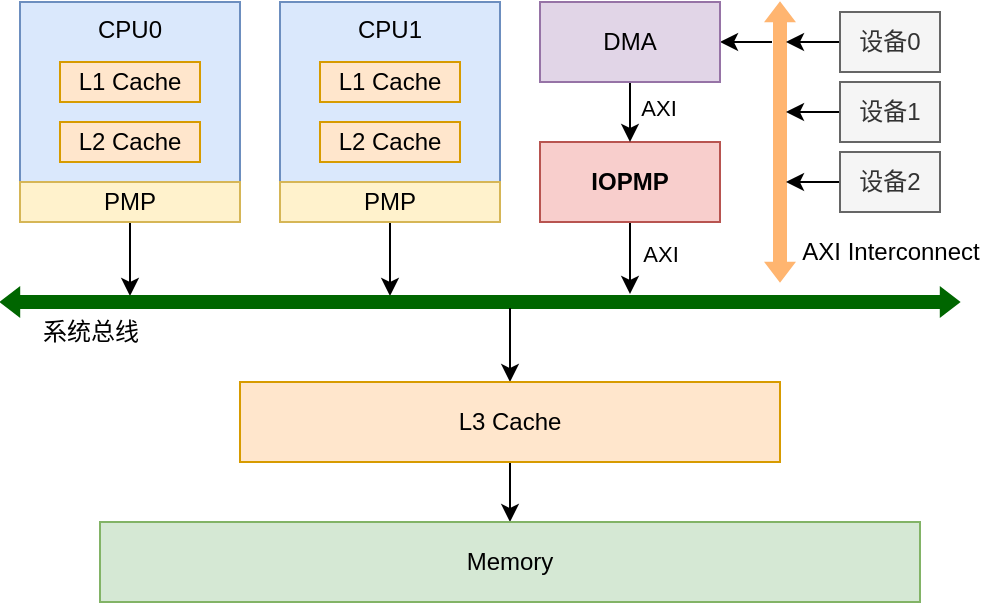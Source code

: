 <mxfile version="26.2.14">
  <diagram name="第 1 页" id="QCS8CQ8ZkW2pabMfx1LJ">
    <mxGraphModel dx="783" dy="530" grid="1" gridSize="10" guides="1" tooltips="1" connect="1" arrows="1" fold="1" page="1" pageScale="1" pageWidth="827" pageHeight="1169" math="0" shadow="0">
      <root>
        <mxCell id="0" />
        <mxCell id="1" parent="0" />
        <mxCell id="I_MQHrugHJeuvMMWOey2-10" value="" style="group" vertex="1" connectable="0" parent="1">
          <mxGeometry x="210" y="210" width="110" height="110" as="geometry" />
        </mxCell>
        <mxCell id="I_MQHrugHJeuvMMWOey2-3" value="CPU0" style="rounded=0;whiteSpace=wrap;html=1;verticalAlign=top;fillColor=#dae8fc;strokeColor=#6c8ebf;" vertex="1" parent="I_MQHrugHJeuvMMWOey2-10">
          <mxGeometry width="110" height="90" as="geometry" />
        </mxCell>
        <mxCell id="I_MQHrugHJeuvMMWOey2-17" style="edgeStyle=orthogonalEdgeStyle;rounded=0;orthogonalLoop=1;jettySize=auto;html=1;" edge="1" parent="I_MQHrugHJeuvMMWOey2-10" source="I_MQHrugHJeuvMMWOey2-4">
          <mxGeometry relative="1" as="geometry">
            <mxPoint x="55" y="147" as="targetPoint" />
          </mxGeometry>
        </mxCell>
        <mxCell id="I_MQHrugHJeuvMMWOey2-4" value="PMP" style="rounded=0;whiteSpace=wrap;html=1;fillColor=#fff2cc;strokeColor=#d6b656;" vertex="1" parent="I_MQHrugHJeuvMMWOey2-10">
          <mxGeometry y="90" width="110" height="20" as="geometry" />
        </mxCell>
        <mxCell id="I_MQHrugHJeuvMMWOey2-6" value="L1 Cache" style="rounded=0;whiteSpace=wrap;html=1;fillColor=#ffe6cc;strokeColor=#d79b00;" vertex="1" parent="I_MQHrugHJeuvMMWOey2-10">
          <mxGeometry x="20" y="30" width="70" height="20" as="geometry" />
        </mxCell>
        <mxCell id="I_MQHrugHJeuvMMWOey2-7" value="L2 Cache" style="rounded=0;whiteSpace=wrap;html=1;fillColor=#ffe6cc;strokeColor=#d79b00;" vertex="1" parent="I_MQHrugHJeuvMMWOey2-10">
          <mxGeometry x="20" y="60" width="70" height="20" as="geometry" />
        </mxCell>
        <mxCell id="I_MQHrugHJeuvMMWOey2-11" value="" style="group" vertex="1" connectable="0" parent="1">
          <mxGeometry x="340" y="210" width="110" height="110" as="geometry" />
        </mxCell>
        <mxCell id="I_MQHrugHJeuvMMWOey2-12" value="CPU1" style="rounded=0;whiteSpace=wrap;html=1;verticalAlign=top;fillColor=#dae8fc;strokeColor=#6c8ebf;" vertex="1" parent="I_MQHrugHJeuvMMWOey2-11">
          <mxGeometry width="110" height="90" as="geometry" />
        </mxCell>
        <mxCell id="I_MQHrugHJeuvMMWOey2-19" style="edgeStyle=orthogonalEdgeStyle;rounded=0;orthogonalLoop=1;jettySize=auto;html=1;" edge="1" parent="I_MQHrugHJeuvMMWOey2-11" source="I_MQHrugHJeuvMMWOey2-13">
          <mxGeometry relative="1" as="geometry">
            <mxPoint x="55" y="147" as="targetPoint" />
          </mxGeometry>
        </mxCell>
        <mxCell id="I_MQHrugHJeuvMMWOey2-13" value="PMP" style="rounded=0;whiteSpace=wrap;html=1;fillColor=#fff2cc;strokeColor=#d6b656;" vertex="1" parent="I_MQHrugHJeuvMMWOey2-11">
          <mxGeometry y="90" width="110" height="20" as="geometry" />
        </mxCell>
        <mxCell id="I_MQHrugHJeuvMMWOey2-14" value="L1 Cache" style="rounded=0;whiteSpace=wrap;html=1;fillColor=#ffe6cc;strokeColor=#d79b00;" vertex="1" parent="I_MQHrugHJeuvMMWOey2-11">
          <mxGeometry x="20" y="30" width="70" height="20" as="geometry" />
        </mxCell>
        <mxCell id="I_MQHrugHJeuvMMWOey2-15" value="L2 Cache" style="rounded=0;whiteSpace=wrap;html=1;fillColor=#ffe6cc;strokeColor=#d79b00;" vertex="1" parent="I_MQHrugHJeuvMMWOey2-11">
          <mxGeometry x="20" y="60" width="70" height="20" as="geometry" />
        </mxCell>
        <mxCell id="I_MQHrugHJeuvMMWOey2-16" value="" style="shape=flexArrow;endArrow=classic;startArrow=classic;html=1;rounded=0;width=6;endSize=2.701;targetPerimeterSpacing=0;endWidth=6.966;startWidth=6.966;startSize=2.701;fillColor=#006600;strokeColor=#006600;" edge="1" parent="1">
          <mxGeometry width="100" height="100" relative="1" as="geometry">
            <mxPoint x="200" y="360" as="sourcePoint" />
            <mxPoint x="680" y="360" as="targetPoint" />
          </mxGeometry>
        </mxCell>
        <mxCell id="I_MQHrugHJeuvMMWOey2-20" value="系统总线" style="text;html=1;align=center;verticalAlign=middle;resizable=0;points=[];autosize=1;strokeColor=none;fillColor=none;" vertex="1" parent="1">
          <mxGeometry x="210" y="360" width="70" height="30" as="geometry" />
        </mxCell>
        <mxCell id="I_MQHrugHJeuvMMWOey2-28" style="edgeStyle=orthogonalEdgeStyle;rounded=0;orthogonalLoop=1;jettySize=auto;html=1;startArrow=classic;startFill=1;endArrow=none;endFill=1;" edge="1" parent="1" source="I_MQHrugHJeuvMMWOey2-27">
          <mxGeometry relative="1" as="geometry">
            <mxPoint x="455" y="363" as="targetPoint" />
          </mxGeometry>
        </mxCell>
        <mxCell id="I_MQHrugHJeuvMMWOey2-30" style="edgeStyle=orthogonalEdgeStyle;rounded=0;orthogonalLoop=1;jettySize=auto;html=1;entryX=0.5;entryY=0;entryDx=0;entryDy=0;" edge="1" parent="1" source="I_MQHrugHJeuvMMWOey2-27" target="I_MQHrugHJeuvMMWOey2-29">
          <mxGeometry relative="1" as="geometry" />
        </mxCell>
        <mxCell id="I_MQHrugHJeuvMMWOey2-27" value="L3 Cache" style="rounded=0;whiteSpace=wrap;html=1;fillColor=#ffe6cc;strokeColor=#d79b00;" vertex="1" parent="1">
          <mxGeometry x="320" y="400" width="270" height="40" as="geometry" />
        </mxCell>
        <mxCell id="I_MQHrugHJeuvMMWOey2-29" value="Memory" style="rounded=0;whiteSpace=wrap;html=1;fillColor=#d5e8d4;strokeColor=#82b366;" vertex="1" parent="1">
          <mxGeometry x="250" y="470" width="410" height="40" as="geometry" />
        </mxCell>
        <mxCell id="I_MQHrugHJeuvMMWOey2-34" style="edgeStyle=orthogonalEdgeStyle;rounded=0;orthogonalLoop=1;jettySize=auto;html=1;" edge="1" parent="1" source="I_MQHrugHJeuvMMWOey2-32">
          <mxGeometry relative="1" as="geometry">
            <mxPoint x="515" y="356" as="targetPoint" />
          </mxGeometry>
        </mxCell>
        <mxCell id="I_MQHrugHJeuvMMWOey2-39" value="AXI" style="edgeLabel;html=1;align=center;verticalAlign=middle;resizable=0;points=[];" vertex="1" connectable="0" parent="I_MQHrugHJeuvMMWOey2-34">
          <mxGeometry x="-0.116" y="2" relative="1" as="geometry">
            <mxPoint x="13" as="offset" />
          </mxGeometry>
        </mxCell>
        <mxCell id="I_MQHrugHJeuvMMWOey2-32" value="IOPMP" style="rounded=0;whiteSpace=wrap;html=1;fillColor=#f8cecc;strokeColor=#b85450;fontStyle=1" vertex="1" parent="1">
          <mxGeometry x="470" y="280" width="90" height="40" as="geometry" />
        </mxCell>
        <mxCell id="I_MQHrugHJeuvMMWOey2-37" style="edgeStyle=orthogonalEdgeStyle;rounded=0;orthogonalLoop=1;jettySize=auto;html=1;entryX=0.5;entryY=0;entryDx=0;entryDy=0;" edge="1" parent="1" source="I_MQHrugHJeuvMMWOey2-35" target="I_MQHrugHJeuvMMWOey2-32">
          <mxGeometry relative="1" as="geometry" />
        </mxCell>
        <mxCell id="I_MQHrugHJeuvMMWOey2-38" value="AXI" style="edgeLabel;html=1;align=center;verticalAlign=middle;resizable=0;points=[];" vertex="1" connectable="0" parent="I_MQHrugHJeuvMMWOey2-37">
          <mxGeometry x="-0.477" relative="1" as="geometry">
            <mxPoint x="14" as="offset" />
          </mxGeometry>
        </mxCell>
        <mxCell id="I_MQHrugHJeuvMMWOey2-45" style="edgeStyle=orthogonalEdgeStyle;rounded=0;orthogonalLoop=1;jettySize=auto;html=1;endArrow=none;startFill=1;startArrow=classic;" edge="1" parent="1" source="I_MQHrugHJeuvMMWOey2-35">
          <mxGeometry relative="1" as="geometry">
            <mxPoint x="586" y="230" as="targetPoint" />
          </mxGeometry>
        </mxCell>
        <mxCell id="I_MQHrugHJeuvMMWOey2-35" value="DMA" style="rounded=0;whiteSpace=wrap;html=1;fillColor=#e1d5e7;strokeColor=#9673a6;fontStyle=0" vertex="1" parent="1">
          <mxGeometry x="470" y="210" width="90" height="40" as="geometry" />
        </mxCell>
        <mxCell id="I_MQHrugHJeuvMMWOey2-44" value="" style="shape=flexArrow;endArrow=classic;startArrow=classic;html=1;rounded=0;width=6;endSize=2.701;targetPerimeterSpacing=0;endWidth=6.966;startWidth=6.966;startSize=2.701;fillColor=light-dark(#FFB570,#6FC76F);strokeColor=#FFB570;" edge="1" parent="1">
          <mxGeometry width="100" height="100" relative="1" as="geometry">
            <mxPoint x="590" y="210" as="sourcePoint" />
            <mxPoint x="590" y="350" as="targetPoint" />
          </mxGeometry>
        </mxCell>
        <mxCell id="I_MQHrugHJeuvMMWOey2-47" style="edgeStyle=orthogonalEdgeStyle;rounded=0;orthogonalLoop=1;jettySize=auto;html=1;exitX=0;exitY=0.5;exitDx=0;exitDy=0;" edge="1" parent="1" source="I_MQHrugHJeuvMMWOey2-46">
          <mxGeometry relative="1" as="geometry">
            <mxPoint x="593" y="230" as="targetPoint" />
          </mxGeometry>
        </mxCell>
        <mxCell id="I_MQHrugHJeuvMMWOey2-46" value="设备0" style="rounded=0;whiteSpace=wrap;html=1;fillColor=#f5f5f5;strokeColor=#666666;fontColor=#333333;" vertex="1" parent="1">
          <mxGeometry x="620" y="215" width="50" height="30" as="geometry" />
        </mxCell>
        <mxCell id="I_MQHrugHJeuvMMWOey2-51" style="edgeStyle=orthogonalEdgeStyle;rounded=0;orthogonalLoop=1;jettySize=auto;html=1;exitX=0;exitY=0.5;exitDx=0;exitDy=0;" edge="1" parent="1" source="I_MQHrugHJeuvMMWOey2-52">
          <mxGeometry relative="1" as="geometry">
            <mxPoint x="593" y="265" as="targetPoint" />
          </mxGeometry>
        </mxCell>
        <mxCell id="I_MQHrugHJeuvMMWOey2-52" value="设备1" style="rounded=0;whiteSpace=wrap;html=1;fillColor=#f5f5f5;fontColor=#333333;strokeColor=#666666;" vertex="1" parent="1">
          <mxGeometry x="620" y="250" width="50" height="30" as="geometry" />
        </mxCell>
        <mxCell id="I_MQHrugHJeuvMMWOey2-53" style="edgeStyle=orthogonalEdgeStyle;rounded=0;orthogonalLoop=1;jettySize=auto;html=1;exitX=0;exitY=0.5;exitDx=0;exitDy=0;" edge="1" parent="1" source="I_MQHrugHJeuvMMWOey2-54">
          <mxGeometry relative="1" as="geometry">
            <mxPoint x="593" y="300" as="targetPoint" />
          </mxGeometry>
        </mxCell>
        <mxCell id="I_MQHrugHJeuvMMWOey2-54" value="设备2" style="rounded=0;whiteSpace=wrap;html=1;fillColor=#f5f5f5;fontColor=#333333;strokeColor=#666666;" vertex="1" parent="1">
          <mxGeometry x="620" y="285" width="50" height="30" as="geometry" />
        </mxCell>
        <mxCell id="I_MQHrugHJeuvMMWOey2-55" value="AXI Interconnect" style="text;html=1;align=center;verticalAlign=middle;resizable=0;points=[];autosize=1;strokeColor=none;fillColor=none;" vertex="1" parent="1">
          <mxGeometry x="590" y="320" width="110" height="30" as="geometry" />
        </mxCell>
      </root>
    </mxGraphModel>
  </diagram>
</mxfile>
